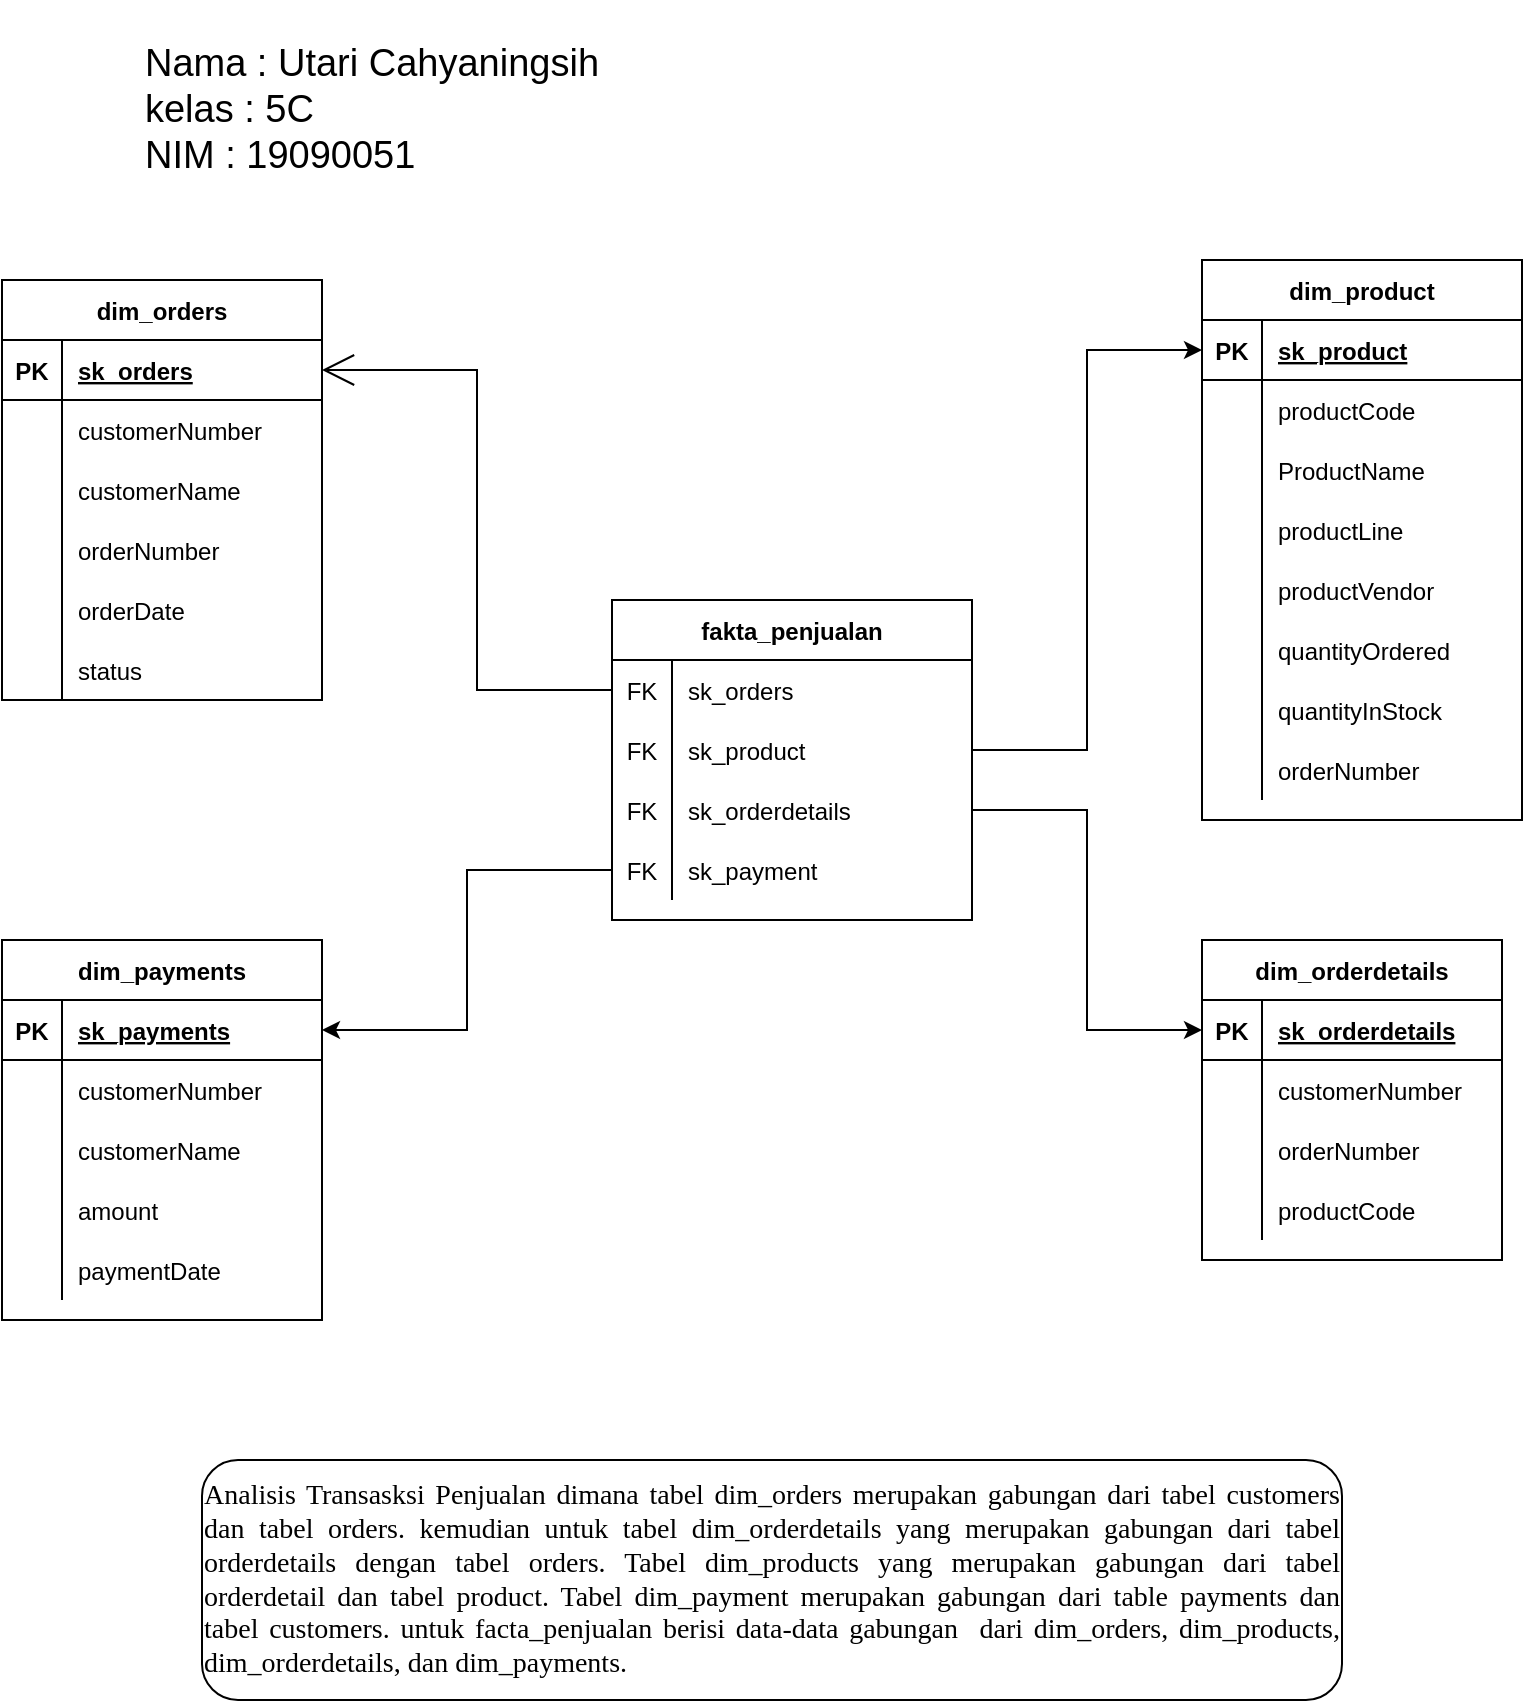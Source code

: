 <mxfile version="15.7.0" type="device"><diagram id="wy7t_nSmgwACreqIx8oX" name="Page-1"><mxGraphModel dx="868" dy="425" grid="1" gridSize="10" guides="1" tooltips="1" connect="1" arrows="1" fold="1" page="1" pageScale="1" pageWidth="850" pageHeight="1100" math="0" shadow="0"><root><mxCell id="0"/><mxCell id="1" parent="0"/><mxCell id="M95NB8ONT0MrKiETcjf7-1" value="fakta_penjualan" style="shape=table;startSize=30;container=1;collapsible=1;childLayout=tableLayout;fixedRows=1;rowLines=0;fontStyle=1;align=center;resizeLast=1;hachureGap=4;pointerEvents=0;" parent="1" vertex="1"><mxGeometry x="335" y="350" width="180" height="160.0" as="geometry"/></mxCell><mxCell id="M95NB8ONT0MrKiETcjf7-5" value="" style="shape=partialRectangle;collapsible=0;dropTarget=0;pointerEvents=0;fillColor=none;top=0;left=0;bottom=0;right=0;points=[[0,0.5],[1,0.5]];portConstraint=eastwest;" parent="M95NB8ONT0MrKiETcjf7-1" vertex="1"><mxGeometry y="30" width="180" height="30" as="geometry"/></mxCell><mxCell id="M95NB8ONT0MrKiETcjf7-6" value="FK" style="shape=partialRectangle;connectable=0;fillColor=none;top=0;left=0;bottom=0;right=0;editable=1;overflow=hidden;" parent="M95NB8ONT0MrKiETcjf7-5" vertex="1"><mxGeometry width="30" height="30" as="geometry"><mxRectangle width="30" height="30" as="alternateBounds"/></mxGeometry></mxCell><mxCell id="M95NB8ONT0MrKiETcjf7-7" value="sk_orders" style="shape=partialRectangle;connectable=0;fillColor=none;top=0;left=0;bottom=0;right=0;align=left;spacingLeft=6;overflow=hidden;" parent="M95NB8ONT0MrKiETcjf7-5" vertex="1"><mxGeometry x="30" width="150" height="30" as="geometry"><mxRectangle width="150" height="30" as="alternateBounds"/></mxGeometry></mxCell><mxCell id="M95NB8ONT0MrKiETcjf7-8" value="" style="shape=partialRectangle;collapsible=0;dropTarget=0;pointerEvents=0;fillColor=none;top=0;left=0;bottom=0;right=0;points=[[0,0.5],[1,0.5]];portConstraint=eastwest;" parent="M95NB8ONT0MrKiETcjf7-1" vertex="1"><mxGeometry y="60" width="180" height="30" as="geometry"/></mxCell><mxCell id="M95NB8ONT0MrKiETcjf7-9" value="FK" style="shape=partialRectangle;connectable=0;fillColor=none;top=0;left=0;bottom=0;right=0;editable=1;overflow=hidden;" parent="M95NB8ONT0MrKiETcjf7-8" vertex="1"><mxGeometry width="30" height="30" as="geometry"><mxRectangle width="30" height="30" as="alternateBounds"/></mxGeometry></mxCell><mxCell id="M95NB8ONT0MrKiETcjf7-10" value="sk_product" style="shape=partialRectangle;connectable=0;fillColor=none;top=0;left=0;bottom=0;right=0;align=left;spacingLeft=6;overflow=hidden;" parent="M95NB8ONT0MrKiETcjf7-8" vertex="1"><mxGeometry x="30" width="150" height="30" as="geometry"><mxRectangle width="150" height="30" as="alternateBounds"/></mxGeometry></mxCell><mxCell id="M95NB8ONT0MrKiETcjf7-11" value="" style="shape=partialRectangle;collapsible=0;dropTarget=0;pointerEvents=0;fillColor=none;top=0;left=0;bottom=0;right=0;points=[[0,0.5],[1,0.5]];portConstraint=eastwest;" parent="M95NB8ONT0MrKiETcjf7-1" vertex="1"><mxGeometry y="90" width="180" height="30" as="geometry"/></mxCell><mxCell id="M95NB8ONT0MrKiETcjf7-12" value="FK" style="shape=partialRectangle;connectable=0;fillColor=none;top=0;left=0;bottom=0;right=0;editable=1;overflow=hidden;" parent="M95NB8ONT0MrKiETcjf7-11" vertex="1"><mxGeometry width="30" height="30" as="geometry"><mxRectangle width="30" height="30" as="alternateBounds"/></mxGeometry></mxCell><mxCell id="M95NB8ONT0MrKiETcjf7-13" value="sk_orderdetails" style="shape=partialRectangle;connectable=0;fillColor=none;top=0;left=0;bottom=0;right=0;align=left;spacingLeft=6;overflow=hidden;" parent="M95NB8ONT0MrKiETcjf7-11" vertex="1"><mxGeometry x="30" width="150" height="30" as="geometry"><mxRectangle width="150" height="30" as="alternateBounds"/></mxGeometry></mxCell><mxCell id="M95NB8ONT0MrKiETcjf7-58" value="" style="shape=partialRectangle;collapsible=0;dropTarget=0;pointerEvents=0;fillColor=none;top=0;left=0;bottom=0;right=0;points=[[0,0.5],[1,0.5]];portConstraint=eastwest;" parent="M95NB8ONT0MrKiETcjf7-1" vertex="1"><mxGeometry y="120" width="180" height="30" as="geometry"/></mxCell><mxCell id="M95NB8ONT0MrKiETcjf7-59" value="FK" style="shape=partialRectangle;connectable=0;fillColor=none;top=0;left=0;bottom=0;right=0;editable=1;overflow=hidden;" parent="M95NB8ONT0MrKiETcjf7-58" vertex="1"><mxGeometry width="30" height="30" as="geometry"><mxRectangle width="30" height="30" as="alternateBounds"/></mxGeometry></mxCell><mxCell id="M95NB8ONT0MrKiETcjf7-60" value="sk_payment" style="shape=partialRectangle;connectable=0;fillColor=none;top=0;left=0;bottom=0;right=0;align=left;spacingLeft=6;overflow=hidden;" parent="M95NB8ONT0MrKiETcjf7-58" vertex="1"><mxGeometry x="30" width="150" height="30" as="geometry"><mxRectangle width="150" height="30" as="alternateBounds"/></mxGeometry></mxCell><mxCell id="M95NB8ONT0MrKiETcjf7-14" value="dim_orders" style="shape=table;startSize=30;container=1;collapsible=1;childLayout=tableLayout;fixedRows=1;rowLines=0;fontStyle=1;align=center;resizeLast=1;hachureGap=4;pointerEvents=0;" parent="1" vertex="1"><mxGeometry x="30" y="190" width="160" height="210" as="geometry"><mxRectangle x="40" y="35" width="100" height="30" as="alternateBounds"/></mxGeometry></mxCell><mxCell id="M95NB8ONT0MrKiETcjf7-15" value="" style="shape=partialRectangle;collapsible=0;dropTarget=0;pointerEvents=0;fillColor=none;top=0;left=0;bottom=1;right=0;points=[[0,0.5],[1,0.5]];portConstraint=eastwest;" parent="M95NB8ONT0MrKiETcjf7-14" vertex="1"><mxGeometry y="30" width="160" height="30" as="geometry"/></mxCell><mxCell id="M95NB8ONT0MrKiETcjf7-16" value="PK" style="shape=partialRectangle;connectable=0;fillColor=none;top=0;left=0;bottom=0;right=0;fontStyle=1;overflow=hidden;" parent="M95NB8ONT0MrKiETcjf7-15" vertex="1"><mxGeometry width="30" height="30" as="geometry"><mxRectangle width="30" height="30" as="alternateBounds"/></mxGeometry></mxCell><mxCell id="M95NB8ONT0MrKiETcjf7-17" value="sk_orders" style="shape=partialRectangle;connectable=0;fillColor=none;top=0;left=0;bottom=0;right=0;align=left;spacingLeft=6;fontStyle=5;overflow=hidden;" parent="M95NB8ONT0MrKiETcjf7-15" vertex="1"><mxGeometry x="30" width="130" height="30" as="geometry"><mxRectangle width="130" height="30" as="alternateBounds"/></mxGeometry></mxCell><mxCell id="M95NB8ONT0MrKiETcjf7-18" value="" style="shape=partialRectangle;collapsible=0;dropTarget=0;pointerEvents=0;fillColor=none;top=0;left=0;bottom=0;right=0;points=[[0,0.5],[1,0.5]];portConstraint=eastwest;" parent="M95NB8ONT0MrKiETcjf7-14" vertex="1"><mxGeometry y="60" width="160" height="30" as="geometry"/></mxCell><mxCell id="M95NB8ONT0MrKiETcjf7-19" value="" style="shape=partialRectangle;connectable=0;fillColor=none;top=0;left=0;bottom=0;right=0;editable=1;overflow=hidden;" parent="M95NB8ONT0MrKiETcjf7-18" vertex="1"><mxGeometry width="30" height="30" as="geometry"><mxRectangle width="30" height="30" as="alternateBounds"/></mxGeometry></mxCell><mxCell id="M95NB8ONT0MrKiETcjf7-20" value="customerNumber " style="shape=partialRectangle;connectable=0;fillColor=none;top=0;left=0;bottom=0;right=0;align=left;spacingLeft=6;overflow=hidden;" parent="M95NB8ONT0MrKiETcjf7-18" vertex="1"><mxGeometry x="30" width="130" height="30" as="geometry"><mxRectangle width="130" height="30" as="alternateBounds"/></mxGeometry></mxCell><mxCell id="M95NB8ONT0MrKiETcjf7-21" value="" style="shape=partialRectangle;collapsible=0;dropTarget=0;pointerEvents=0;fillColor=none;top=0;left=0;bottom=0;right=0;points=[[0,0.5],[1,0.5]];portConstraint=eastwest;" parent="M95NB8ONT0MrKiETcjf7-14" vertex="1"><mxGeometry y="90" width="160" height="30" as="geometry"/></mxCell><mxCell id="M95NB8ONT0MrKiETcjf7-22" value="" style="shape=partialRectangle;connectable=0;fillColor=none;top=0;left=0;bottom=0;right=0;editable=1;overflow=hidden;" parent="M95NB8ONT0MrKiETcjf7-21" vertex="1"><mxGeometry width="30" height="30" as="geometry"><mxRectangle width="30" height="30" as="alternateBounds"/></mxGeometry></mxCell><mxCell id="M95NB8ONT0MrKiETcjf7-23" value="customerName" style="shape=partialRectangle;connectable=0;fillColor=none;top=0;left=0;bottom=0;right=0;align=left;spacingLeft=6;overflow=hidden;" parent="M95NB8ONT0MrKiETcjf7-21" vertex="1"><mxGeometry x="30" width="130" height="30" as="geometry"><mxRectangle width="130" height="30" as="alternateBounds"/></mxGeometry></mxCell><mxCell id="M95NB8ONT0MrKiETcjf7-24" value="" style="shape=partialRectangle;collapsible=0;dropTarget=0;pointerEvents=0;fillColor=none;top=0;left=0;bottom=0;right=0;points=[[0,0.5],[1,0.5]];portConstraint=eastwest;" parent="M95NB8ONT0MrKiETcjf7-14" vertex="1"><mxGeometry y="120" width="160" height="30" as="geometry"/></mxCell><mxCell id="M95NB8ONT0MrKiETcjf7-25" value="" style="shape=partialRectangle;connectable=0;fillColor=none;top=0;left=0;bottom=0;right=0;editable=1;overflow=hidden;" parent="M95NB8ONT0MrKiETcjf7-24" vertex="1"><mxGeometry width="30" height="30" as="geometry"><mxRectangle width="30" height="30" as="alternateBounds"/></mxGeometry></mxCell><mxCell id="M95NB8ONT0MrKiETcjf7-26" value="orderNumber" style="shape=partialRectangle;connectable=0;fillColor=none;top=0;left=0;bottom=0;right=0;align=left;spacingLeft=6;overflow=hidden;" parent="M95NB8ONT0MrKiETcjf7-24" vertex="1"><mxGeometry x="30" width="130" height="30" as="geometry"><mxRectangle width="130" height="30" as="alternateBounds"/></mxGeometry></mxCell><mxCell id="O8JF4kp4TO8sFG9iAvQH-33" value="" style="shape=partialRectangle;collapsible=0;dropTarget=0;pointerEvents=0;fillColor=none;top=0;left=0;bottom=0;right=0;points=[[0,0.5],[1,0.5]];portConstraint=eastwest;" parent="M95NB8ONT0MrKiETcjf7-14" vertex="1"><mxGeometry y="150" width="160" height="30" as="geometry"/></mxCell><mxCell id="O8JF4kp4TO8sFG9iAvQH-34" value="" style="shape=partialRectangle;connectable=0;fillColor=none;top=0;left=0;bottom=0;right=0;editable=1;overflow=hidden;" parent="O8JF4kp4TO8sFG9iAvQH-33" vertex="1"><mxGeometry width="30" height="30" as="geometry"><mxRectangle width="30" height="30" as="alternateBounds"/></mxGeometry></mxCell><mxCell id="O8JF4kp4TO8sFG9iAvQH-35" value="orderDate" style="shape=partialRectangle;connectable=0;fillColor=none;top=0;left=0;bottom=0;right=0;align=left;spacingLeft=6;overflow=hidden;" parent="O8JF4kp4TO8sFG9iAvQH-33" vertex="1"><mxGeometry x="30" width="130" height="30" as="geometry"><mxRectangle width="130" height="30" as="alternateBounds"/></mxGeometry></mxCell><mxCell id="O8JF4kp4TO8sFG9iAvQH-36" value="" style="shape=partialRectangle;collapsible=0;dropTarget=0;pointerEvents=0;fillColor=none;top=0;left=0;bottom=0;right=0;points=[[0,0.5],[1,0.5]];portConstraint=eastwest;" parent="M95NB8ONT0MrKiETcjf7-14" vertex="1"><mxGeometry y="180" width="160" height="30" as="geometry"/></mxCell><mxCell id="O8JF4kp4TO8sFG9iAvQH-37" value="" style="shape=partialRectangle;connectable=0;fillColor=none;top=0;left=0;bottom=0;right=0;editable=1;overflow=hidden;" parent="O8JF4kp4TO8sFG9iAvQH-36" vertex="1"><mxGeometry width="30" height="30" as="geometry"><mxRectangle width="30" height="30" as="alternateBounds"/></mxGeometry></mxCell><mxCell id="O8JF4kp4TO8sFG9iAvQH-38" value="status" style="shape=partialRectangle;connectable=0;fillColor=none;top=0;left=0;bottom=0;right=0;align=left;spacingLeft=6;overflow=hidden;" parent="O8JF4kp4TO8sFG9iAvQH-36" vertex="1"><mxGeometry x="30" width="130" height="30" as="geometry"><mxRectangle width="130" height="30" as="alternateBounds"/></mxGeometry></mxCell><mxCell id="M95NB8ONT0MrKiETcjf7-31" style="edgeStyle=orthogonalEdgeStyle;rounded=0;orthogonalLoop=1;jettySize=auto;html=1;entryX=0;entryY=0.5;entryDx=0;entryDy=0;endArrow=none;startSize=14;endSize=14;sourcePerimeterSpacing=8;targetPerimeterSpacing=8;exitX=1;exitY=0.5;exitDx=0;exitDy=0;startArrow=open;startFill=0;endFill=0;" parent="1" source="M95NB8ONT0MrKiETcjf7-15" target="M95NB8ONT0MrKiETcjf7-5" edge="1"><mxGeometry relative="1" as="geometry"/></mxCell><mxCell id="M95NB8ONT0MrKiETcjf7-32" value="dim_product" style="shape=table;startSize=30;container=1;collapsible=1;childLayout=tableLayout;fixedRows=1;rowLines=0;fontStyle=1;align=center;resizeLast=1;hachureGap=4;pointerEvents=0;" parent="1" vertex="1"><mxGeometry x="630" y="180" width="160" height="280" as="geometry"/></mxCell><mxCell id="M95NB8ONT0MrKiETcjf7-33" value="" style="shape=partialRectangle;collapsible=0;dropTarget=0;pointerEvents=0;fillColor=none;top=0;left=0;bottom=1;right=0;points=[[0,0.5],[1,0.5]];portConstraint=eastwest;" parent="M95NB8ONT0MrKiETcjf7-32" vertex="1"><mxGeometry y="30" width="160" height="30" as="geometry"/></mxCell><mxCell id="M95NB8ONT0MrKiETcjf7-34" value="PK" style="shape=partialRectangle;connectable=0;fillColor=none;top=0;left=0;bottom=0;right=0;fontStyle=1;overflow=hidden;" parent="M95NB8ONT0MrKiETcjf7-33" vertex="1"><mxGeometry width="30" height="30" as="geometry"><mxRectangle width="30" height="30" as="alternateBounds"/></mxGeometry></mxCell><mxCell id="M95NB8ONT0MrKiETcjf7-35" value="sk_product" style="shape=partialRectangle;connectable=0;fillColor=none;top=0;left=0;bottom=0;right=0;align=left;spacingLeft=6;fontStyle=5;overflow=hidden;" parent="M95NB8ONT0MrKiETcjf7-33" vertex="1"><mxGeometry x="30" width="130" height="30" as="geometry"><mxRectangle width="130" height="30" as="alternateBounds"/></mxGeometry></mxCell><mxCell id="M95NB8ONT0MrKiETcjf7-36" value="" style="shape=partialRectangle;collapsible=0;dropTarget=0;pointerEvents=0;fillColor=none;top=0;left=0;bottom=0;right=0;points=[[0,0.5],[1,0.5]];portConstraint=eastwest;" parent="M95NB8ONT0MrKiETcjf7-32" vertex="1"><mxGeometry y="60" width="160" height="30" as="geometry"/></mxCell><mxCell id="M95NB8ONT0MrKiETcjf7-37" value="" style="shape=partialRectangle;connectable=0;fillColor=none;top=0;left=0;bottom=0;right=0;editable=1;overflow=hidden;" parent="M95NB8ONT0MrKiETcjf7-36" vertex="1"><mxGeometry width="30" height="30" as="geometry"><mxRectangle width="30" height="30" as="alternateBounds"/></mxGeometry></mxCell><mxCell id="M95NB8ONT0MrKiETcjf7-38" value="productCode" style="shape=partialRectangle;connectable=0;fillColor=none;top=0;left=0;bottom=0;right=0;align=left;spacingLeft=6;overflow=hidden;" parent="M95NB8ONT0MrKiETcjf7-36" vertex="1"><mxGeometry x="30" width="130" height="30" as="geometry"><mxRectangle width="130" height="30" as="alternateBounds"/></mxGeometry></mxCell><mxCell id="M95NB8ONT0MrKiETcjf7-39" value="" style="shape=partialRectangle;collapsible=0;dropTarget=0;pointerEvents=0;fillColor=none;top=0;left=0;bottom=0;right=0;points=[[0,0.5],[1,0.5]];portConstraint=eastwest;" parent="M95NB8ONT0MrKiETcjf7-32" vertex="1"><mxGeometry y="90" width="160" height="30" as="geometry"/></mxCell><mxCell id="M95NB8ONT0MrKiETcjf7-40" value="" style="shape=partialRectangle;connectable=0;fillColor=none;top=0;left=0;bottom=0;right=0;editable=1;overflow=hidden;" parent="M95NB8ONT0MrKiETcjf7-39" vertex="1"><mxGeometry width="30" height="30" as="geometry"><mxRectangle width="30" height="30" as="alternateBounds"/></mxGeometry></mxCell><mxCell id="M95NB8ONT0MrKiETcjf7-41" value="ProductName" style="shape=partialRectangle;connectable=0;fillColor=none;top=0;left=0;bottom=0;right=0;align=left;spacingLeft=6;overflow=hidden;" parent="M95NB8ONT0MrKiETcjf7-39" vertex="1"><mxGeometry x="30" width="130" height="30" as="geometry"><mxRectangle width="130" height="30" as="alternateBounds"/></mxGeometry></mxCell><mxCell id="M95NB8ONT0MrKiETcjf7-42" value="" style="shape=partialRectangle;collapsible=0;dropTarget=0;pointerEvents=0;fillColor=none;top=0;left=0;bottom=0;right=0;points=[[0,0.5],[1,0.5]];portConstraint=eastwest;" parent="M95NB8ONT0MrKiETcjf7-32" vertex="1"><mxGeometry y="120" width="160" height="30" as="geometry"/></mxCell><mxCell id="M95NB8ONT0MrKiETcjf7-43" value="" style="shape=partialRectangle;connectable=0;fillColor=none;top=0;left=0;bottom=0;right=0;editable=1;overflow=hidden;" parent="M95NB8ONT0MrKiETcjf7-42" vertex="1"><mxGeometry width="30" height="30" as="geometry"><mxRectangle width="30" height="30" as="alternateBounds"/></mxGeometry></mxCell><mxCell id="M95NB8ONT0MrKiETcjf7-44" value="productLine" style="shape=partialRectangle;connectable=0;fillColor=none;top=0;left=0;bottom=0;right=0;align=left;spacingLeft=6;overflow=hidden;" parent="M95NB8ONT0MrKiETcjf7-42" vertex="1"><mxGeometry x="30" width="130" height="30" as="geometry"><mxRectangle width="130" height="30" as="alternateBounds"/></mxGeometry></mxCell><mxCell id="dIHi6AnS6o4yXG95exAB-1" value="" style="shape=partialRectangle;collapsible=0;dropTarget=0;pointerEvents=0;fillColor=none;top=0;left=0;bottom=0;right=0;points=[[0,0.5],[1,0.5]];portConstraint=eastwest;" parent="M95NB8ONT0MrKiETcjf7-32" vertex="1"><mxGeometry y="150" width="160" height="30" as="geometry"/></mxCell><mxCell id="dIHi6AnS6o4yXG95exAB-2" value="" style="shape=partialRectangle;connectable=0;fillColor=none;top=0;left=0;bottom=0;right=0;editable=1;overflow=hidden;" parent="dIHi6AnS6o4yXG95exAB-1" vertex="1"><mxGeometry width="30" height="30" as="geometry"><mxRectangle width="30" height="30" as="alternateBounds"/></mxGeometry></mxCell><mxCell id="dIHi6AnS6o4yXG95exAB-3" value="productVendor" style="shape=partialRectangle;connectable=0;fillColor=none;top=0;left=0;bottom=0;right=0;align=left;spacingLeft=6;overflow=hidden;" parent="dIHi6AnS6o4yXG95exAB-1" vertex="1"><mxGeometry x="30" width="130" height="30" as="geometry"><mxRectangle width="130" height="30" as="alternateBounds"/></mxGeometry></mxCell><mxCell id="O8JF4kp4TO8sFG9iAvQH-42" value="" style="shape=partialRectangle;collapsible=0;dropTarget=0;pointerEvents=0;fillColor=none;top=0;left=0;bottom=0;right=0;points=[[0,0.5],[1,0.5]];portConstraint=eastwest;" parent="M95NB8ONT0MrKiETcjf7-32" vertex="1"><mxGeometry y="180" width="160" height="30" as="geometry"/></mxCell><mxCell id="O8JF4kp4TO8sFG9iAvQH-43" value="" style="shape=partialRectangle;connectable=0;fillColor=none;top=0;left=0;bottom=0;right=0;editable=1;overflow=hidden;" parent="O8JF4kp4TO8sFG9iAvQH-42" vertex="1"><mxGeometry width="30" height="30" as="geometry"><mxRectangle width="30" height="30" as="alternateBounds"/></mxGeometry></mxCell><mxCell id="O8JF4kp4TO8sFG9iAvQH-44" value="quantityOrdered" style="shape=partialRectangle;connectable=0;fillColor=none;top=0;left=0;bottom=0;right=0;align=left;spacingLeft=6;overflow=hidden;" parent="O8JF4kp4TO8sFG9iAvQH-42" vertex="1"><mxGeometry x="30" width="130" height="30" as="geometry"><mxRectangle width="130" height="30" as="alternateBounds"/></mxGeometry></mxCell><mxCell id="O8JF4kp4TO8sFG9iAvQH-39" value="" style="shape=partialRectangle;collapsible=0;dropTarget=0;pointerEvents=0;fillColor=none;top=0;left=0;bottom=0;right=0;points=[[0,0.5],[1,0.5]];portConstraint=eastwest;" parent="M95NB8ONT0MrKiETcjf7-32" vertex="1"><mxGeometry y="210" width="160" height="30" as="geometry"/></mxCell><mxCell id="O8JF4kp4TO8sFG9iAvQH-40" value="" style="shape=partialRectangle;connectable=0;fillColor=none;top=0;left=0;bottom=0;right=0;editable=1;overflow=hidden;" parent="O8JF4kp4TO8sFG9iAvQH-39" vertex="1"><mxGeometry width="30" height="30" as="geometry"><mxRectangle width="30" height="30" as="alternateBounds"/></mxGeometry></mxCell><mxCell id="O8JF4kp4TO8sFG9iAvQH-41" value="quantityInStock" style="shape=partialRectangle;connectable=0;fillColor=none;top=0;left=0;bottom=0;right=0;align=left;spacingLeft=6;overflow=hidden;" parent="O8JF4kp4TO8sFG9iAvQH-39" vertex="1"><mxGeometry x="30" width="130" height="30" as="geometry"><mxRectangle width="130" height="30" as="alternateBounds"/></mxGeometry></mxCell><mxCell id="O8JF4kp4TO8sFG9iAvQH-45" value="" style="shape=partialRectangle;collapsible=0;dropTarget=0;pointerEvents=0;fillColor=none;top=0;left=0;bottom=0;right=0;points=[[0,0.5],[1,0.5]];portConstraint=eastwest;" parent="M95NB8ONT0MrKiETcjf7-32" vertex="1"><mxGeometry y="240" width="160" height="30" as="geometry"/></mxCell><mxCell id="O8JF4kp4TO8sFG9iAvQH-46" value="" style="shape=partialRectangle;connectable=0;fillColor=none;top=0;left=0;bottom=0;right=0;editable=1;overflow=hidden;" parent="O8JF4kp4TO8sFG9iAvQH-45" vertex="1"><mxGeometry width="30" height="30" as="geometry"><mxRectangle width="30" height="30" as="alternateBounds"/></mxGeometry></mxCell><mxCell id="O8JF4kp4TO8sFG9iAvQH-47" value="orderNumber" style="shape=partialRectangle;connectable=0;fillColor=none;top=0;left=0;bottom=0;right=0;align=left;spacingLeft=6;overflow=hidden;" parent="O8JF4kp4TO8sFG9iAvQH-45" vertex="1"><mxGeometry x="30" width="130" height="30" as="geometry"><mxRectangle width="130" height="30" as="alternateBounds"/></mxGeometry></mxCell><mxCell id="M95NB8ONT0MrKiETcjf7-45" value="dim_orderdetails" style="shape=table;startSize=30;container=1;collapsible=1;childLayout=tableLayout;fixedRows=1;rowLines=0;fontStyle=1;align=center;resizeLast=1;hachureGap=4;pointerEvents=0;" parent="1" vertex="1"><mxGeometry x="630" y="520" width="150" height="160" as="geometry"/></mxCell><mxCell id="M95NB8ONT0MrKiETcjf7-46" value="" style="shape=partialRectangle;collapsible=0;dropTarget=0;pointerEvents=0;fillColor=none;top=0;left=0;bottom=1;right=0;points=[[0,0.5],[1,0.5]];portConstraint=eastwest;" parent="M95NB8ONT0MrKiETcjf7-45" vertex="1"><mxGeometry y="30" width="150" height="30" as="geometry"/></mxCell><mxCell id="M95NB8ONT0MrKiETcjf7-47" value="PK" style="shape=partialRectangle;connectable=0;fillColor=none;top=0;left=0;bottom=0;right=0;fontStyle=1;overflow=hidden;" parent="M95NB8ONT0MrKiETcjf7-46" vertex="1"><mxGeometry width="30" height="30" as="geometry"><mxRectangle width="30" height="30" as="alternateBounds"/></mxGeometry></mxCell><mxCell id="M95NB8ONT0MrKiETcjf7-48" value="sk_orderdetails" style="shape=partialRectangle;connectable=0;fillColor=none;top=0;left=0;bottom=0;right=0;align=left;spacingLeft=6;fontStyle=5;overflow=hidden;" parent="M95NB8ONT0MrKiETcjf7-46" vertex="1"><mxGeometry x="30" width="120" height="30" as="geometry"><mxRectangle width="120" height="30" as="alternateBounds"/></mxGeometry></mxCell><mxCell id="M95NB8ONT0MrKiETcjf7-49" value="" style="shape=partialRectangle;collapsible=0;dropTarget=0;pointerEvents=0;fillColor=none;top=0;left=0;bottom=0;right=0;points=[[0,0.5],[1,0.5]];portConstraint=eastwest;" parent="M95NB8ONT0MrKiETcjf7-45" vertex="1"><mxGeometry y="60" width="150" height="30" as="geometry"/></mxCell><mxCell id="M95NB8ONT0MrKiETcjf7-50" value="" style="shape=partialRectangle;connectable=0;fillColor=none;top=0;left=0;bottom=0;right=0;editable=1;overflow=hidden;" parent="M95NB8ONT0MrKiETcjf7-49" vertex="1"><mxGeometry width="30" height="30" as="geometry"><mxRectangle width="30" height="30" as="alternateBounds"/></mxGeometry></mxCell><mxCell id="M95NB8ONT0MrKiETcjf7-51" value="customerNumber" style="shape=partialRectangle;connectable=0;fillColor=none;top=0;left=0;bottom=0;right=0;align=left;spacingLeft=6;overflow=hidden;" parent="M95NB8ONT0MrKiETcjf7-49" vertex="1"><mxGeometry x="30" width="120" height="30" as="geometry"><mxRectangle width="120" height="30" as="alternateBounds"/></mxGeometry></mxCell><mxCell id="M95NB8ONT0MrKiETcjf7-55" value="" style="shape=partialRectangle;collapsible=0;dropTarget=0;pointerEvents=0;fillColor=none;top=0;left=0;bottom=0;right=0;points=[[0,0.5],[1,0.5]];portConstraint=eastwest;" parent="M95NB8ONT0MrKiETcjf7-45" vertex="1"><mxGeometry y="90" width="150" height="30" as="geometry"/></mxCell><mxCell id="M95NB8ONT0MrKiETcjf7-56" value="" style="shape=partialRectangle;connectable=0;fillColor=none;top=0;left=0;bottom=0;right=0;editable=1;overflow=hidden;" parent="M95NB8ONT0MrKiETcjf7-55" vertex="1"><mxGeometry width="30" height="30" as="geometry"><mxRectangle width="30" height="30" as="alternateBounds"/></mxGeometry></mxCell><mxCell id="M95NB8ONT0MrKiETcjf7-57" value="orderNumber" style="shape=partialRectangle;connectable=0;fillColor=none;top=0;left=0;bottom=0;right=0;align=left;spacingLeft=6;overflow=hidden;" parent="M95NB8ONT0MrKiETcjf7-55" vertex="1"><mxGeometry x="30" width="120" height="30" as="geometry"><mxRectangle width="120" height="30" as="alternateBounds"/></mxGeometry></mxCell><mxCell id="M95NB8ONT0MrKiETcjf7-52" value="" style="shape=partialRectangle;collapsible=0;dropTarget=0;pointerEvents=0;fillColor=none;top=0;left=0;bottom=0;right=0;points=[[0,0.5],[1,0.5]];portConstraint=eastwest;" parent="M95NB8ONT0MrKiETcjf7-45" vertex="1"><mxGeometry y="120" width="150" height="30" as="geometry"/></mxCell><mxCell id="M95NB8ONT0MrKiETcjf7-53" value="" style="shape=partialRectangle;connectable=0;fillColor=none;top=0;left=0;bottom=0;right=0;editable=1;overflow=hidden;" parent="M95NB8ONT0MrKiETcjf7-52" vertex="1"><mxGeometry width="30" height="30" as="geometry"><mxRectangle width="30" height="30" as="alternateBounds"/></mxGeometry></mxCell><mxCell id="M95NB8ONT0MrKiETcjf7-54" value="productCode" style="shape=partialRectangle;connectable=0;fillColor=none;top=0;left=0;bottom=0;right=0;align=left;spacingLeft=6;overflow=hidden;" parent="M95NB8ONT0MrKiETcjf7-52" vertex="1"><mxGeometry x="30" width="120" height="30" as="geometry"><mxRectangle width="120" height="30" as="alternateBounds"/></mxGeometry></mxCell><mxCell id="M95NB8ONT0MrKiETcjf7-63" value="dim_payments" style="shape=table;startSize=30;container=1;collapsible=1;childLayout=tableLayout;fixedRows=1;rowLines=0;fontStyle=1;align=center;resizeLast=1;hachureGap=4;pointerEvents=0;" parent="1" vertex="1"><mxGeometry x="30" y="520" width="160" height="190" as="geometry"/></mxCell><mxCell id="M95NB8ONT0MrKiETcjf7-64" value="" style="shape=partialRectangle;collapsible=0;dropTarget=0;pointerEvents=0;fillColor=none;top=0;left=0;bottom=1;right=0;points=[[0,0.5],[1,0.5]];portConstraint=eastwest;" parent="M95NB8ONT0MrKiETcjf7-63" vertex="1"><mxGeometry y="30" width="160" height="30" as="geometry"/></mxCell><mxCell id="M95NB8ONT0MrKiETcjf7-65" value="PK" style="shape=partialRectangle;connectable=0;fillColor=none;top=0;left=0;bottom=0;right=0;fontStyle=1;overflow=hidden;" parent="M95NB8ONT0MrKiETcjf7-64" vertex="1"><mxGeometry width="30" height="30" as="geometry"><mxRectangle width="30" height="30" as="alternateBounds"/></mxGeometry></mxCell><mxCell id="M95NB8ONT0MrKiETcjf7-66" value="sk_payments" style="shape=partialRectangle;connectable=0;fillColor=none;top=0;left=0;bottom=0;right=0;align=left;spacingLeft=6;fontStyle=5;overflow=hidden;" parent="M95NB8ONT0MrKiETcjf7-64" vertex="1"><mxGeometry x="30" width="130" height="30" as="geometry"><mxRectangle width="130" height="30" as="alternateBounds"/></mxGeometry></mxCell><mxCell id="M95NB8ONT0MrKiETcjf7-67" value="" style="shape=partialRectangle;collapsible=0;dropTarget=0;pointerEvents=0;fillColor=none;top=0;left=0;bottom=0;right=0;points=[[0,0.5],[1,0.5]];portConstraint=eastwest;" parent="M95NB8ONT0MrKiETcjf7-63" vertex="1"><mxGeometry y="60" width="160" height="30" as="geometry"/></mxCell><mxCell id="M95NB8ONT0MrKiETcjf7-68" value="" style="shape=partialRectangle;connectable=0;fillColor=none;top=0;left=0;bottom=0;right=0;editable=1;overflow=hidden;" parent="M95NB8ONT0MrKiETcjf7-67" vertex="1"><mxGeometry width="30" height="30" as="geometry"><mxRectangle width="30" height="30" as="alternateBounds"/></mxGeometry></mxCell><mxCell id="M95NB8ONT0MrKiETcjf7-69" value="customerNumber" style="shape=partialRectangle;connectable=0;fillColor=none;top=0;left=0;bottom=0;right=0;align=left;spacingLeft=6;overflow=hidden;" parent="M95NB8ONT0MrKiETcjf7-67" vertex="1"><mxGeometry x="30" width="130" height="30" as="geometry"><mxRectangle width="130" height="30" as="alternateBounds"/></mxGeometry></mxCell><mxCell id="M95NB8ONT0MrKiETcjf7-70" value="" style="shape=partialRectangle;collapsible=0;dropTarget=0;pointerEvents=0;fillColor=none;top=0;left=0;bottom=0;right=0;points=[[0,0.5],[1,0.5]];portConstraint=eastwest;" parent="M95NB8ONT0MrKiETcjf7-63" vertex="1"><mxGeometry y="90" width="160" height="30" as="geometry"/></mxCell><mxCell id="M95NB8ONT0MrKiETcjf7-71" value="" style="shape=partialRectangle;connectable=0;fillColor=none;top=0;left=0;bottom=0;right=0;editable=1;overflow=hidden;" parent="M95NB8ONT0MrKiETcjf7-70" vertex="1"><mxGeometry width="30" height="30" as="geometry"><mxRectangle width="30" height="30" as="alternateBounds"/></mxGeometry></mxCell><mxCell id="M95NB8ONT0MrKiETcjf7-72" value="customerName" style="shape=partialRectangle;connectable=0;fillColor=none;top=0;left=0;bottom=0;right=0;align=left;spacingLeft=6;overflow=hidden;" parent="M95NB8ONT0MrKiETcjf7-70" vertex="1"><mxGeometry x="30" width="130" height="30" as="geometry"><mxRectangle width="130" height="30" as="alternateBounds"/></mxGeometry></mxCell><mxCell id="M95NB8ONT0MrKiETcjf7-73" value="" style="shape=partialRectangle;collapsible=0;dropTarget=0;pointerEvents=0;fillColor=none;top=0;left=0;bottom=0;right=0;points=[[0,0.5],[1,0.5]];portConstraint=eastwest;" parent="M95NB8ONT0MrKiETcjf7-63" vertex="1"><mxGeometry y="120" width="160" height="30" as="geometry"/></mxCell><mxCell id="M95NB8ONT0MrKiETcjf7-74" value="" style="shape=partialRectangle;connectable=0;fillColor=none;top=0;left=0;bottom=0;right=0;editable=1;overflow=hidden;" parent="M95NB8ONT0MrKiETcjf7-73" vertex="1"><mxGeometry width="30" height="30" as="geometry"><mxRectangle width="30" height="30" as="alternateBounds"/></mxGeometry></mxCell><mxCell id="M95NB8ONT0MrKiETcjf7-75" value="amount" style="shape=partialRectangle;connectable=0;fillColor=none;top=0;left=0;bottom=0;right=0;align=left;spacingLeft=6;overflow=hidden;" parent="M95NB8ONT0MrKiETcjf7-73" vertex="1"><mxGeometry x="30" width="130" height="30" as="geometry"><mxRectangle width="130" height="30" as="alternateBounds"/></mxGeometry></mxCell><mxCell id="dIHi6AnS6o4yXG95exAB-4" value="" style="shape=partialRectangle;collapsible=0;dropTarget=0;pointerEvents=0;fillColor=none;top=0;left=0;bottom=0;right=0;points=[[0,0.5],[1,0.5]];portConstraint=eastwest;" parent="M95NB8ONT0MrKiETcjf7-63" vertex="1"><mxGeometry y="150" width="160" height="30" as="geometry"/></mxCell><mxCell id="dIHi6AnS6o4yXG95exAB-5" value="" style="shape=partialRectangle;connectable=0;fillColor=none;top=0;left=0;bottom=0;right=0;editable=1;overflow=hidden;" parent="dIHi6AnS6o4yXG95exAB-4" vertex="1"><mxGeometry width="30" height="30" as="geometry"><mxRectangle width="30" height="30" as="alternateBounds"/></mxGeometry></mxCell><mxCell id="dIHi6AnS6o4yXG95exAB-6" value="paymentDate" style="shape=partialRectangle;connectable=0;fillColor=none;top=0;left=0;bottom=0;right=0;align=left;spacingLeft=6;overflow=hidden;" parent="dIHi6AnS6o4yXG95exAB-4" vertex="1"><mxGeometry x="30" width="130" height="30" as="geometry"><mxRectangle width="130" height="30" as="alternateBounds"/></mxGeometry></mxCell><mxCell id="O8JF4kp4TO8sFG9iAvQH-57" style="edgeStyle=orthogonalEdgeStyle;rounded=0;orthogonalLoop=1;jettySize=auto;html=1;exitX=1;exitY=0.5;exitDx=0;exitDy=0;entryX=0;entryY=0.5;entryDx=0;entryDy=0;" parent="1" source="M95NB8ONT0MrKiETcjf7-8" target="M95NB8ONT0MrKiETcjf7-33" edge="1"><mxGeometry relative="1" as="geometry"/></mxCell><mxCell id="O8JF4kp4TO8sFG9iAvQH-58" style="edgeStyle=orthogonalEdgeStyle;rounded=0;orthogonalLoop=1;jettySize=auto;html=1;exitX=1;exitY=0.5;exitDx=0;exitDy=0;entryX=0;entryY=0.5;entryDx=0;entryDy=0;" parent="1" source="M95NB8ONT0MrKiETcjf7-11" target="M95NB8ONT0MrKiETcjf7-46" edge="1"><mxGeometry relative="1" as="geometry"/></mxCell><mxCell id="O8JF4kp4TO8sFG9iAvQH-59" style="edgeStyle=orthogonalEdgeStyle;rounded=0;orthogonalLoop=1;jettySize=auto;html=1;exitX=0;exitY=0.5;exitDx=0;exitDy=0;entryX=1;entryY=0.5;entryDx=0;entryDy=0;" parent="1" source="M95NB8ONT0MrKiETcjf7-58" target="M95NB8ONT0MrKiETcjf7-64" edge="1"><mxGeometry relative="1" as="geometry"/></mxCell><mxCell id="XBNOrD1mTgcv4QEmlK64-3" value="&lt;div style=&quot;text-align: justify&quot;&gt;&lt;span&gt;&lt;font style=&quot;font-size: 14px&quot; face=&quot;Times New Roman&quot;&gt;Analisis Transasksi Penjualan dimana tabel dim_orders merupakan gabungan dari tabel customers dan tabel orders. kemudian untuk tabel dim_orderdetails yang merupakan gabungan dari tabel orderdetails dengan tabel orders. Tabel dim_products yang merupakan gabungan dari tabel orderdetail dan tabel product. Tabel dim_payment merupakan gabungan dari table payments dan tabel customers. untuk facta_penjualan berisi data-data gabungan&amp;nbsp; dari dim_orders, dim_products, dim_orderdetails, dan dim_payments.&lt;/font&gt;&lt;/span&gt;&lt;/div&gt;" style="rounded=1;whiteSpace=wrap;html=1;align=center;" parent="1" vertex="1"><mxGeometry x="130" y="780" width="570" height="120" as="geometry"/></mxCell><mxCell id="yD9kzqqHXtjWb9pErBv6-1" value="&lt;div style=&quot;text-align: left ; font-size: 19px&quot;&gt;&lt;font style=&quot;font-size: 19px&quot;&gt;Nama : Utari Cahyaningsih&lt;/font&gt;&lt;/div&gt;&lt;div style=&quot;text-align: left ; font-size: 19px&quot;&gt;&lt;span&gt;&lt;font style=&quot;font-size: 19px&quot;&gt;kelas : 5C&lt;/font&gt;&lt;/span&gt;&lt;/div&gt;&lt;div style=&quot;text-align: left ; font-size: 19px&quot;&gt;&lt;font style=&quot;font-size: 19px&quot;&gt;NIM : 19090051&lt;/font&gt;&lt;/div&gt;" style="text;html=1;strokeColor=none;fillColor=none;align=center;verticalAlign=middle;whiteSpace=wrap;rounded=0;" vertex="1" parent="1"><mxGeometry x="95" y="50" width="240" height="110" as="geometry"/></mxCell></root></mxGraphModel></diagram></mxfile>